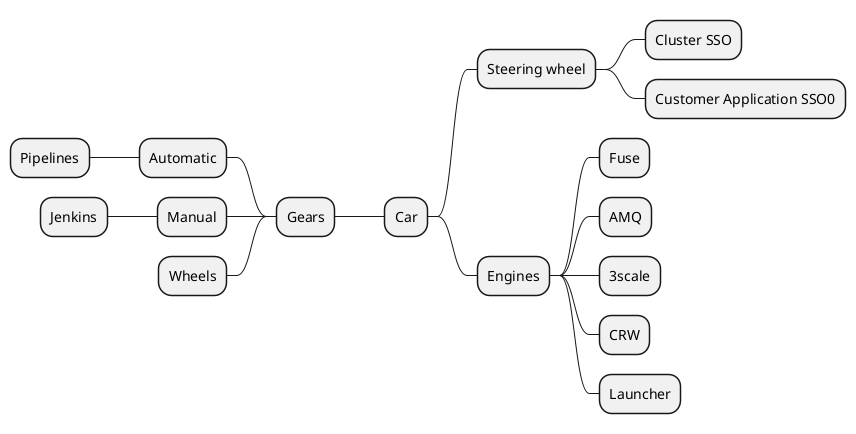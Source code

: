 @startmindmap
skinparam monochrome true 


* Car
' index.adoc
** Steering wheel
*** Cluster SSO
*** Customer Application SSO0
** Engines
*** Fuse
*** AMQ
*** 3scale
*** CRW
*** Launcher

left side

** Gears
*** Automatic
**** Pipelines
*** Manual
**** Jenkins
*** Wheels

@endmindmap